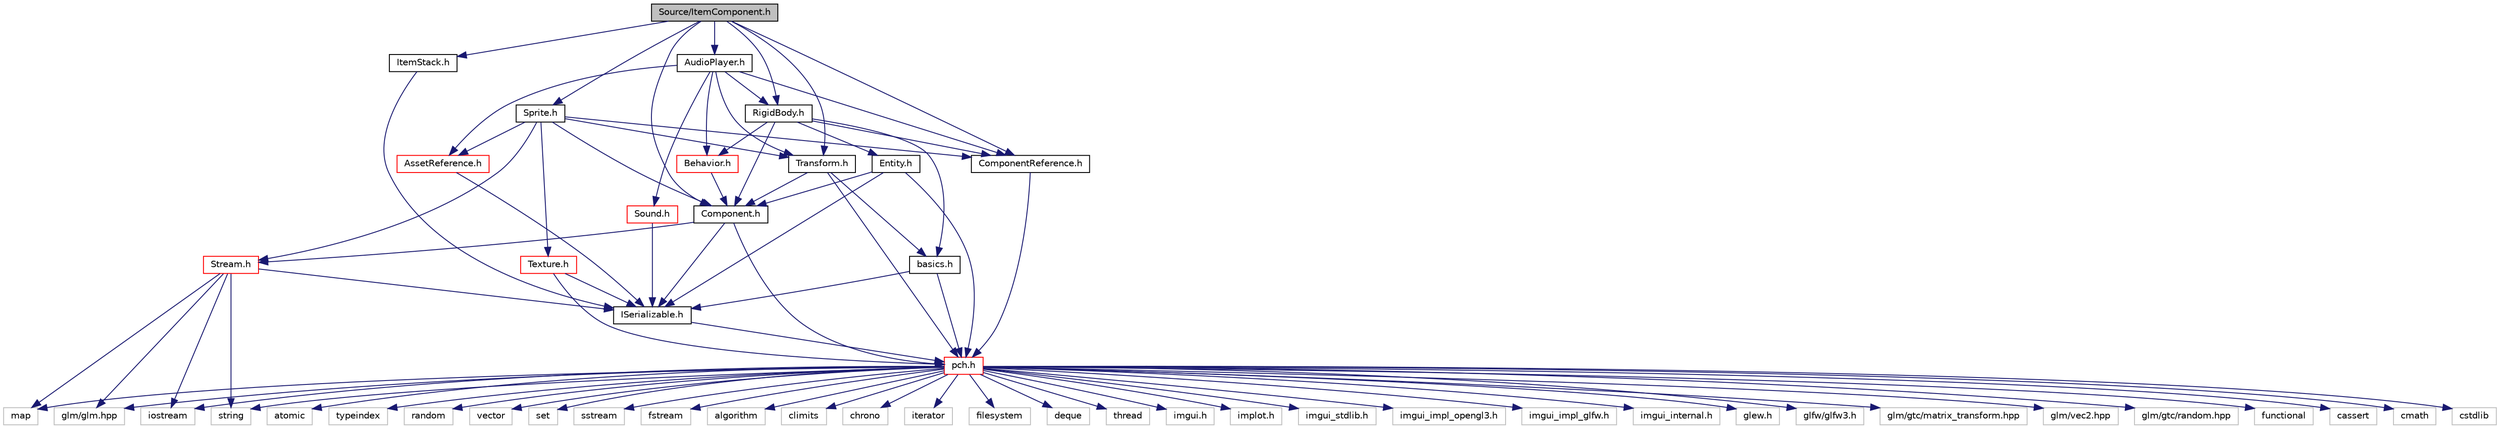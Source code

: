 digraph "Source/ItemComponent.h"
{
 // LATEX_PDF_SIZE
  edge [fontname="Helvetica",fontsize="10",labelfontname="Helvetica",labelfontsize="10"];
  node [fontname="Helvetica",fontsize="10",shape=record];
  Node1 [label="Source/ItemComponent.h",height=0.2,width=0.4,color="black", fillcolor="grey75", style="filled", fontcolor="black",tooltip="Item in the world that can be picked up."];
  Node1 -> Node2 [color="midnightblue",fontsize="10",style="solid",fontname="Helvetica"];
  Node2 [label="Component.h",height=0.2,width=0.4,color="black", fillcolor="white", style="filled",URL="$d0/da1/Component_8h.html",tooltip="Virtual component header."];
  Node2 -> Node3 [color="midnightblue",fontsize="10",style="solid",fontname="Helvetica"];
  Node3 [label="pch.h",height=0.2,width=0.4,color="red", fillcolor="white", style="filled",URL="$de/d3a/pch_8h.html",tooltip="This is a precompiled header file."];
  Node3 -> Node4 [color="midnightblue",fontsize="10",style="solid",fontname="Helvetica"];
  Node4 [label="functional",height=0.2,width=0.4,color="grey75", fillcolor="white", style="filled",tooltip=" "];
  Node3 -> Node5 [color="midnightblue",fontsize="10",style="solid",fontname="Helvetica"];
  Node5 [label="iostream",height=0.2,width=0.4,color="grey75", fillcolor="white", style="filled",tooltip=" "];
  Node3 -> Node6 [color="midnightblue",fontsize="10",style="solid",fontname="Helvetica"];
  Node6 [label="cassert",height=0.2,width=0.4,color="grey75", fillcolor="white", style="filled",tooltip=" "];
  Node3 -> Node7 [color="midnightblue",fontsize="10",style="solid",fontname="Helvetica"];
  Node7 [label="cmath",height=0.2,width=0.4,color="grey75", fillcolor="white", style="filled",tooltip=" "];
  Node3 -> Node8 [color="midnightblue",fontsize="10",style="solid",fontname="Helvetica"];
  Node8 [label="cstdlib",height=0.2,width=0.4,color="grey75", fillcolor="white", style="filled",tooltip=" "];
  Node3 -> Node9 [color="midnightblue",fontsize="10",style="solid",fontname="Helvetica"];
  Node9 [label="atomic",height=0.2,width=0.4,color="grey75", fillcolor="white", style="filled",tooltip=" "];
  Node3 -> Node10 [color="midnightblue",fontsize="10",style="solid",fontname="Helvetica"];
  Node10 [label="typeindex",height=0.2,width=0.4,color="grey75", fillcolor="white", style="filled",tooltip=" "];
  Node3 -> Node11 [color="midnightblue",fontsize="10",style="solid",fontname="Helvetica"];
  Node11 [label="random",height=0.2,width=0.4,color="grey75", fillcolor="white", style="filled",tooltip=" "];
  Node3 -> Node12 [color="midnightblue",fontsize="10",style="solid",fontname="Helvetica"];
  Node12 [label="vector",height=0.2,width=0.4,color="grey75", fillcolor="white", style="filled",tooltip=" "];
  Node3 -> Node13 [color="midnightblue",fontsize="10",style="solid",fontname="Helvetica"];
  Node13 [label="string",height=0.2,width=0.4,color="grey75", fillcolor="white", style="filled",tooltip=" "];
  Node3 -> Node14 [color="midnightblue",fontsize="10",style="solid",fontname="Helvetica"];
  Node14 [label="map",height=0.2,width=0.4,color="grey75", fillcolor="white", style="filled",tooltip=" "];
  Node3 -> Node15 [color="midnightblue",fontsize="10",style="solid",fontname="Helvetica"];
  Node15 [label="set",height=0.2,width=0.4,color="grey75", fillcolor="white", style="filled",tooltip=" "];
  Node3 -> Node16 [color="midnightblue",fontsize="10",style="solid",fontname="Helvetica"];
  Node16 [label="sstream",height=0.2,width=0.4,color="grey75", fillcolor="white", style="filled",tooltip=" "];
  Node3 -> Node17 [color="midnightblue",fontsize="10",style="solid",fontname="Helvetica"];
  Node17 [label="fstream",height=0.2,width=0.4,color="grey75", fillcolor="white", style="filled",tooltip=" "];
  Node3 -> Node18 [color="midnightblue",fontsize="10",style="solid",fontname="Helvetica"];
  Node18 [label="algorithm",height=0.2,width=0.4,color="grey75", fillcolor="white", style="filled",tooltip=" "];
  Node3 -> Node19 [color="midnightblue",fontsize="10",style="solid",fontname="Helvetica"];
  Node19 [label="climits",height=0.2,width=0.4,color="grey75", fillcolor="white", style="filled",tooltip=" "];
  Node3 -> Node20 [color="midnightblue",fontsize="10",style="solid",fontname="Helvetica"];
  Node20 [label="chrono",height=0.2,width=0.4,color="grey75", fillcolor="white", style="filled",tooltip=" "];
  Node3 -> Node21 [color="midnightblue",fontsize="10",style="solid",fontname="Helvetica"];
  Node21 [label="iterator",height=0.2,width=0.4,color="grey75", fillcolor="white", style="filled",tooltip=" "];
  Node3 -> Node22 [color="midnightblue",fontsize="10",style="solid",fontname="Helvetica"];
  Node22 [label="filesystem",height=0.2,width=0.4,color="grey75", fillcolor="white", style="filled",tooltip=" "];
  Node3 -> Node23 [color="midnightblue",fontsize="10",style="solid",fontname="Helvetica"];
  Node23 [label="deque",height=0.2,width=0.4,color="grey75", fillcolor="white", style="filled",tooltip=" "];
  Node3 -> Node24 [color="midnightblue",fontsize="10",style="solid",fontname="Helvetica"];
  Node24 [label="thread",height=0.2,width=0.4,color="grey75", fillcolor="white", style="filled",tooltip=" "];
  Node3 -> Node25 [color="midnightblue",fontsize="10",style="solid",fontname="Helvetica"];
  Node25 [label="imgui.h",height=0.2,width=0.4,color="grey75", fillcolor="white", style="filled",tooltip=" "];
  Node3 -> Node26 [color="midnightblue",fontsize="10",style="solid",fontname="Helvetica"];
  Node26 [label="implot.h",height=0.2,width=0.4,color="grey75", fillcolor="white", style="filled",tooltip=" "];
  Node3 -> Node27 [color="midnightblue",fontsize="10",style="solid",fontname="Helvetica"];
  Node27 [label="imgui_stdlib.h",height=0.2,width=0.4,color="grey75", fillcolor="white", style="filled",tooltip=" "];
  Node3 -> Node28 [color="midnightblue",fontsize="10",style="solid",fontname="Helvetica"];
  Node28 [label="imgui_impl_opengl3.h",height=0.2,width=0.4,color="grey75", fillcolor="white", style="filled",tooltip=" "];
  Node3 -> Node29 [color="midnightblue",fontsize="10",style="solid",fontname="Helvetica"];
  Node29 [label="imgui_impl_glfw.h",height=0.2,width=0.4,color="grey75", fillcolor="white", style="filled",tooltip=" "];
  Node3 -> Node30 [color="midnightblue",fontsize="10",style="solid",fontname="Helvetica"];
  Node30 [label="imgui_internal.h",height=0.2,width=0.4,color="grey75", fillcolor="white", style="filled",tooltip=" "];
  Node3 -> Node31 [color="midnightblue",fontsize="10",style="solid",fontname="Helvetica"];
  Node31 [label="glew.h",height=0.2,width=0.4,color="grey75", fillcolor="white", style="filled",tooltip=" "];
  Node3 -> Node32 [color="midnightblue",fontsize="10",style="solid",fontname="Helvetica"];
  Node32 [label="glfw/glfw3.h",height=0.2,width=0.4,color="grey75", fillcolor="white", style="filled",tooltip=" "];
  Node3 -> Node33 [color="midnightblue",fontsize="10",style="solid",fontname="Helvetica"];
  Node33 [label="glm/glm.hpp",height=0.2,width=0.4,color="grey75", fillcolor="white", style="filled",tooltip=" "];
  Node3 -> Node34 [color="midnightblue",fontsize="10",style="solid",fontname="Helvetica"];
  Node34 [label="glm/gtc/matrix_transform.hpp",height=0.2,width=0.4,color="grey75", fillcolor="white", style="filled",tooltip=" "];
  Node3 -> Node35 [color="midnightblue",fontsize="10",style="solid",fontname="Helvetica"];
  Node35 [label="glm/vec2.hpp",height=0.2,width=0.4,color="grey75", fillcolor="white", style="filled",tooltip=" "];
  Node3 -> Node36 [color="midnightblue",fontsize="10",style="solid",fontname="Helvetica"];
  Node36 [label="glm/gtc/random.hpp",height=0.2,width=0.4,color="grey75", fillcolor="white", style="filled",tooltip=" "];
  Node2 -> Node38 [color="midnightblue",fontsize="10",style="solid",fontname="Helvetica"];
  Node38 [label="ISerializable.h",height=0.2,width=0.4,color="black", fillcolor="white", style="filled",URL="$dd/d7f/ISerializable_8h.html",tooltip="interface for all serializable objects"];
  Node38 -> Node3 [color="midnightblue",fontsize="10",style="solid",fontname="Helvetica"];
  Node2 -> Node39 [color="midnightblue",fontsize="10",style="solid",fontname="Helvetica"];
  Node39 [label="Stream.h",height=0.2,width=0.4,color="red", fillcolor="white", style="filled",URL="$de/dd1/Stream_8h.html",tooltip="JSON File reading/writing."];
  Node39 -> Node13 [color="midnightblue",fontsize="10",style="solid",fontname="Helvetica"];
  Node39 -> Node14 [color="midnightblue",fontsize="10",style="solid",fontname="Helvetica"];
  Node39 -> Node33 [color="midnightblue",fontsize="10",style="solid",fontname="Helvetica"];
  Node39 -> Node5 [color="midnightblue",fontsize="10",style="solid",fontname="Helvetica"];
  Node39 -> Node38 [color="midnightblue",fontsize="10",style="solid",fontname="Helvetica"];
  Node1 -> Node42 [color="midnightblue",fontsize="10",style="solid",fontname="Helvetica"];
  Node42 [label="ItemStack.h",height=0.2,width=0.4,color="black", fillcolor="white", style="filled",URL="$da/d6f/ItemStack_8h.html",tooltip="a stack of multiple items of the same type"];
  Node42 -> Node38 [color="midnightblue",fontsize="10",style="solid",fontname="Helvetica"];
  Node1 -> Node43 [color="midnightblue",fontsize="10",style="solid",fontname="Helvetica"];
  Node43 [label="ComponentReference.h",height=0.2,width=0.4,color="black", fillcolor="white", style="filled",URL="$d2/dba/ComponentReference_8h.html",tooltip="a reference to a component in the scene"];
  Node43 -> Node3 [color="midnightblue",fontsize="10",style="solid",fontname="Helvetica"];
  Node1 -> Node44 [color="midnightblue",fontsize="10",style="solid",fontname="Helvetica"];
  Node44 [label="Transform.h",height=0.2,width=0.4,color="black", fillcolor="white", style="filled",URL="$de/dfb/Transform_8h.html",tooltip="Transform."];
  Node44 -> Node3 [color="midnightblue",fontsize="10",style="solid",fontname="Helvetica"];
  Node44 -> Node45 [color="midnightblue",fontsize="10",style="solid",fontname="Helvetica"];
  Node45 [label="basics.h",height=0.2,width=0.4,color="black", fillcolor="white", style="filled",URL="$dc/dcc/basics_8h_source.html",tooltip=" "];
  Node45 -> Node3 [color="midnightblue",fontsize="10",style="solid",fontname="Helvetica"];
  Node45 -> Node38 [color="midnightblue",fontsize="10",style="solid",fontname="Helvetica"];
  Node44 -> Node2 [color="midnightblue",fontsize="10",style="solid",fontname="Helvetica"];
  Node1 -> Node46 [color="midnightblue",fontsize="10",style="solid",fontname="Helvetica"];
  Node46 [label="Sprite.h",height=0.2,width=0.4,color="black", fillcolor="white", style="filled",URL="$d7/d31/Sprite_8h_source.html",tooltip=" "];
  Node46 -> Node2 [color="midnightblue",fontsize="10",style="solid",fontname="Helvetica"];
  Node46 -> Node39 [color="midnightblue",fontsize="10",style="solid",fontname="Helvetica"];
  Node46 -> Node43 [color="midnightblue",fontsize="10",style="solid",fontname="Helvetica"];
  Node46 -> Node44 [color="midnightblue",fontsize="10",style="solid",fontname="Helvetica"];
  Node46 -> Node47 [color="midnightblue",fontsize="10",style="solid",fontname="Helvetica"];
  Node47 [label="AssetReference.h",height=0.2,width=0.4,color="red", fillcolor="white", style="filled",URL="$dc/dd6/AssetReference_8h.html",tooltip="a reference to an Asset"];
  Node47 -> Node38 [color="midnightblue",fontsize="10",style="solid",fontname="Helvetica"];
  Node46 -> Node56 [color="midnightblue",fontsize="10",style="solid",fontname="Helvetica"];
  Node56 [label="Texture.h",height=0.2,width=0.4,color="red", fillcolor="white", style="filled",URL="$d9/dbf/Texture_8h.html",tooltip="Header for the OpenGL texture wrapper."];
  Node56 -> Node3 [color="midnightblue",fontsize="10",style="solid",fontname="Helvetica"];
  Node56 -> Node38 [color="midnightblue",fontsize="10",style="solid",fontname="Helvetica"];
  Node1 -> Node58 [color="midnightblue",fontsize="10",style="solid",fontname="Helvetica"];
  Node58 [label="RigidBody.h",height=0.2,width=0.4,color="black", fillcolor="white", style="filled",URL="$dc/da0/RigidBody_8h_source.html",tooltip=" "];
  Node58 -> Node2 [color="midnightblue",fontsize="10",style="solid",fontname="Helvetica"];
  Node58 -> Node45 [color="midnightblue",fontsize="10",style="solid",fontname="Helvetica"];
  Node58 -> Node51 [color="midnightblue",fontsize="10",style="solid",fontname="Helvetica"];
  Node51 [label="Entity.h",height=0.2,width=0.4,color="black", fillcolor="white", style="filled",URL="$d4/da0/Entity_8h.html",tooltip="Entity class which holds Components."];
  Node51 -> Node3 [color="midnightblue",fontsize="10",style="solid",fontname="Helvetica"];
  Node51 -> Node2 [color="midnightblue",fontsize="10",style="solid",fontname="Helvetica"];
  Node51 -> Node38 [color="midnightblue",fontsize="10",style="solid",fontname="Helvetica"];
  Node58 -> Node59 [color="midnightblue",fontsize="10",style="solid",fontname="Helvetica"];
  Node59 [label="Behavior.h",height=0.2,width=0.4,color="red", fillcolor="white", style="filled",URL="$d8/dd5/Behavior_8h.html",tooltip="Virtual behavior component header."];
  Node59 -> Node2 [color="midnightblue",fontsize="10",style="solid",fontname="Helvetica"];
  Node58 -> Node43 [color="midnightblue",fontsize="10",style="solid",fontname="Helvetica"];
  Node1 -> Node61 [color="midnightblue",fontsize="10",style="solid",fontname="Helvetica"];
  Node61 [label="AudioPlayer.h",height=0.2,width=0.4,color="black", fillcolor="white", style="filled",URL="$db/de5/AudioPlayer_8h.html",tooltip="Component that plays audio."];
  Node61 -> Node59 [color="midnightblue",fontsize="10",style="solid",fontname="Helvetica"];
  Node61 -> Node47 [color="midnightblue",fontsize="10",style="solid",fontname="Helvetica"];
  Node61 -> Node62 [color="midnightblue",fontsize="10",style="solid",fontname="Helvetica"];
  Node62 [label="Sound.h",height=0.2,width=0.4,color="red", fillcolor="white", style="filled",URL="$d6/dca/Sound_8h.html",tooltip="Wrapper class for FMOD sounds."];
  Node62 -> Node38 [color="midnightblue",fontsize="10",style="solid",fontname="Helvetica"];
  Node61 -> Node43 [color="midnightblue",fontsize="10",style="solid",fontname="Helvetica"];
  Node61 -> Node44 [color="midnightblue",fontsize="10",style="solid",fontname="Helvetica"];
  Node61 -> Node58 [color="midnightblue",fontsize="10",style="solid",fontname="Helvetica"];
}
